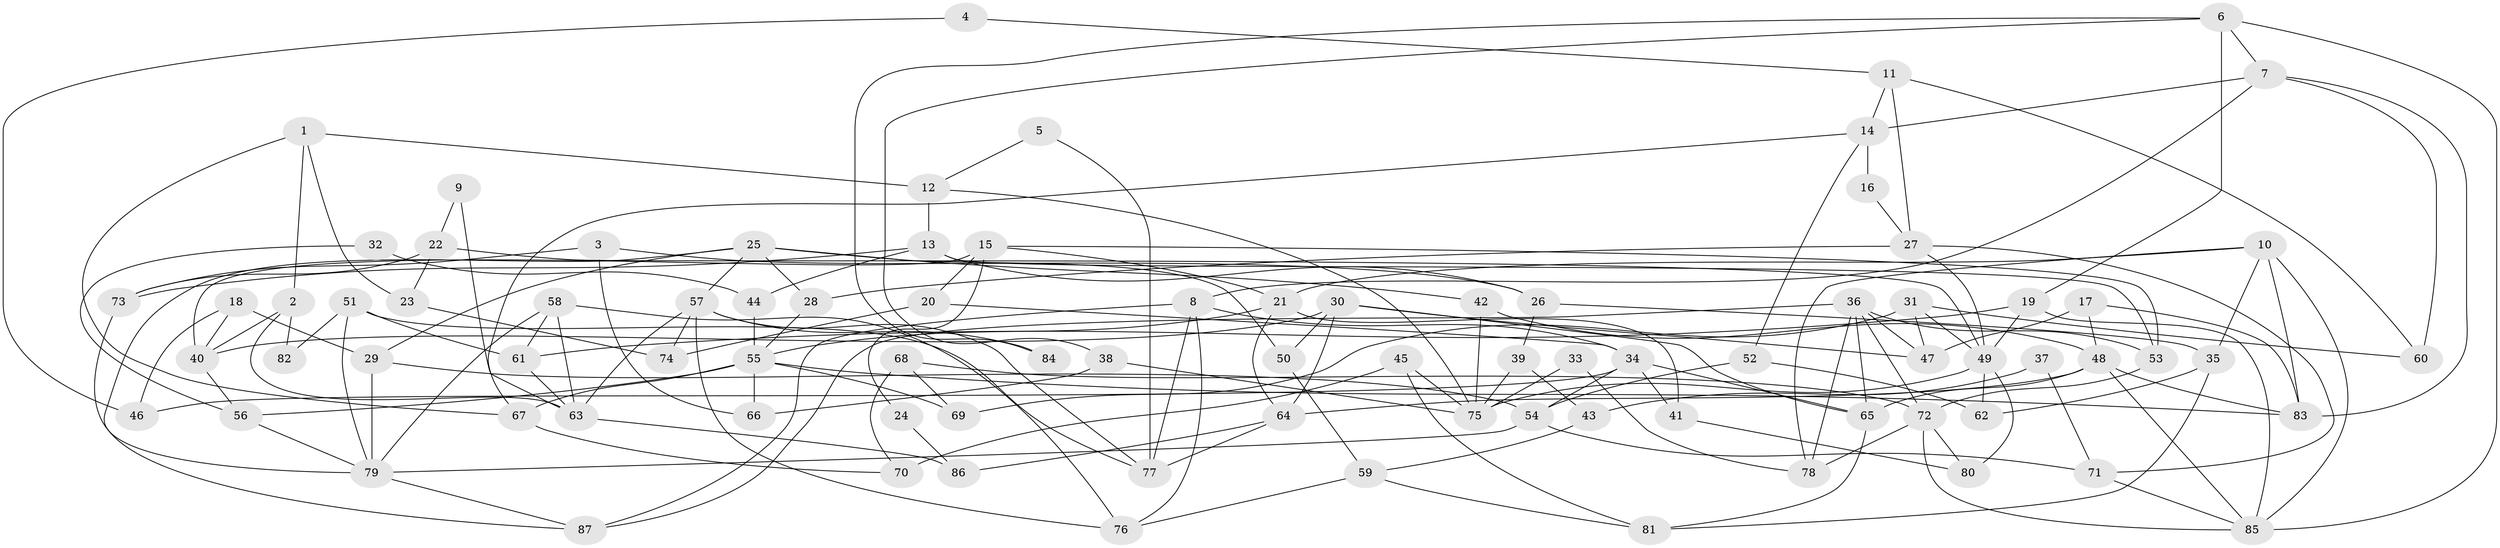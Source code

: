 // coarse degree distribution, {6: 0.07692307692307693, 5: 0.07692307692307693, 3: 0.3076923076923077, 2: 0.09615384615384616, 12: 0.019230769230769232, 9: 0.07692307692307693, 4: 0.19230769230769232, 7: 0.07692307692307693, 11: 0.038461538461538464, 15: 0.019230769230769232, 13: 0.019230769230769232}
// Generated by graph-tools (version 1.1) at 2025/18/03/04/25 18:18:51]
// undirected, 87 vertices, 174 edges
graph export_dot {
graph [start="1"]
  node [color=gray90,style=filled];
  1;
  2;
  3;
  4;
  5;
  6;
  7;
  8;
  9;
  10;
  11;
  12;
  13;
  14;
  15;
  16;
  17;
  18;
  19;
  20;
  21;
  22;
  23;
  24;
  25;
  26;
  27;
  28;
  29;
  30;
  31;
  32;
  33;
  34;
  35;
  36;
  37;
  38;
  39;
  40;
  41;
  42;
  43;
  44;
  45;
  46;
  47;
  48;
  49;
  50;
  51;
  52;
  53;
  54;
  55;
  56;
  57;
  58;
  59;
  60;
  61;
  62;
  63;
  64;
  65;
  66;
  67;
  68;
  69;
  70;
  71;
  72;
  73;
  74;
  75;
  76;
  77;
  78;
  79;
  80;
  81;
  82;
  83;
  84;
  85;
  86;
  87;
  1 -- 2;
  1 -- 67;
  1 -- 12;
  1 -- 23;
  2 -- 63;
  2 -- 40;
  2 -- 82;
  3 -- 66;
  3 -- 26;
  3 -- 73;
  4 -- 11;
  4 -- 46;
  5 -- 12;
  5 -- 77;
  6 -- 19;
  6 -- 85;
  6 -- 7;
  6 -- 38;
  6 -- 84;
  7 -- 14;
  7 -- 8;
  7 -- 60;
  7 -- 83;
  8 -- 77;
  8 -- 34;
  8 -- 76;
  8 -- 87;
  9 -- 63;
  9 -- 22;
  10 -- 85;
  10 -- 83;
  10 -- 21;
  10 -- 35;
  10 -- 78;
  11 -- 14;
  11 -- 27;
  11 -- 60;
  12 -- 13;
  12 -- 75;
  13 -- 73;
  13 -- 53;
  13 -- 26;
  13 -- 44;
  14 -- 67;
  14 -- 52;
  14 -- 16;
  15 -- 21;
  15 -- 40;
  15 -- 20;
  15 -- 24;
  15 -- 53;
  16 -- 27;
  17 -- 47;
  17 -- 83;
  17 -- 48;
  18 -- 29;
  18 -- 40;
  18 -- 46;
  19 -- 49;
  19 -- 85;
  19 -- 61;
  20 -- 34;
  20 -- 74;
  21 -- 41;
  21 -- 55;
  21 -- 64;
  22 -- 73;
  22 -- 49;
  22 -- 23;
  23 -- 74;
  24 -- 86;
  25 -- 87;
  25 -- 57;
  25 -- 28;
  25 -- 29;
  25 -- 42;
  25 -- 50;
  26 -- 35;
  26 -- 39;
  27 -- 71;
  27 -- 28;
  27 -- 49;
  28 -- 55;
  29 -- 79;
  29 -- 54;
  30 -- 65;
  30 -- 47;
  30 -- 40;
  30 -- 50;
  30 -- 64;
  31 -- 49;
  31 -- 60;
  31 -- 47;
  31 -- 69;
  32 -- 44;
  32 -- 56;
  33 -- 75;
  33 -- 78;
  34 -- 54;
  34 -- 41;
  34 -- 46;
  34 -- 65;
  35 -- 81;
  35 -- 62;
  36 -- 65;
  36 -- 53;
  36 -- 47;
  36 -- 72;
  36 -- 78;
  36 -- 87;
  37 -- 71;
  37 -- 43;
  38 -- 75;
  38 -- 66;
  39 -- 75;
  39 -- 43;
  40 -- 56;
  41 -- 80;
  42 -- 48;
  42 -- 75;
  43 -- 59;
  44 -- 55;
  45 -- 81;
  45 -- 75;
  45 -- 70;
  48 -- 64;
  48 -- 65;
  48 -- 83;
  48 -- 85;
  49 -- 75;
  49 -- 62;
  49 -- 80;
  50 -- 59;
  51 -- 77;
  51 -- 61;
  51 -- 79;
  51 -- 82;
  52 -- 54;
  52 -- 62;
  53 -- 72;
  54 -- 79;
  54 -- 71;
  55 -- 83;
  55 -- 56;
  55 -- 66;
  55 -- 67;
  55 -- 69;
  56 -- 79;
  57 -- 74;
  57 -- 76;
  57 -- 63;
  57 -- 77;
  57 -- 84;
  58 -- 79;
  58 -- 63;
  58 -- 61;
  58 -- 76;
  59 -- 76;
  59 -- 81;
  61 -- 63;
  63 -- 86;
  64 -- 77;
  64 -- 86;
  65 -- 81;
  67 -- 70;
  68 -- 69;
  68 -- 72;
  68 -- 70;
  71 -- 85;
  72 -- 78;
  72 -- 80;
  72 -- 85;
  73 -- 79;
  79 -- 87;
}
